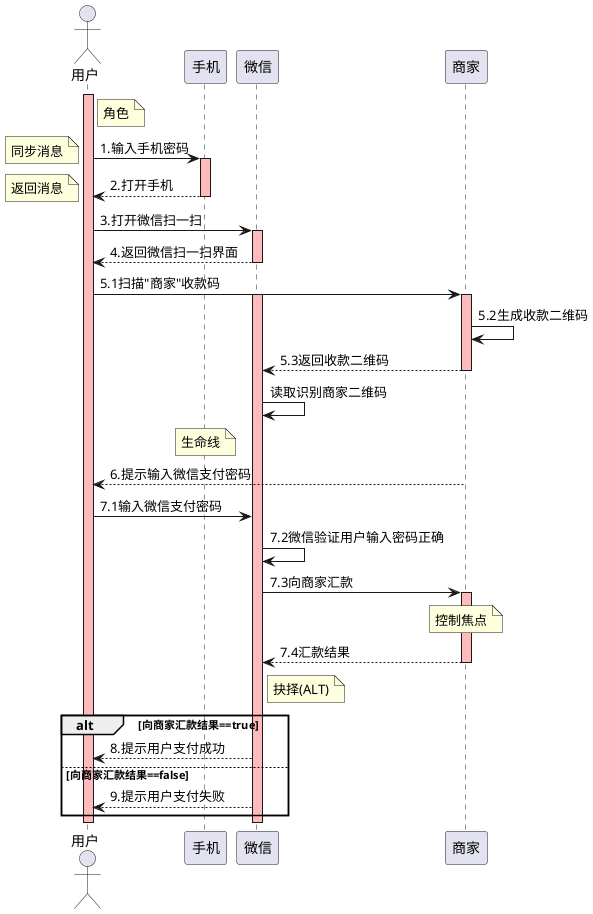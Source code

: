 @startuml
actor 用户
note left : 角色
activate 用户 #FFBBBB
note right 用户:角色
用户 ->手机:1.输入手机密码
note left
同步消息
end note
activate 手机 #FFBBBB
手机 -->用户:2.打开手机
note left
返回消息
end note
deactivate 手机
用户->微信:3.打开微信扫一扫
activate 微信 #FFBBBB
微信-->用户:4.返回微信扫一扫界面
deactivate 微信
用户->商家:5.1扫描"商家"收款码
activate 商家 #FFBBBB
activate 微信 #FFBBBB
商家->商家:5.2生成收款二维码
商家-->微信:5.3返回收款二维码
deactivate 商家
微信->微信:读取识别商家二维码
note over 手机:生命线
商家-->用户:6.提示输入微信支付密码
用户->微信:7.1输入微信支付密码
微信->微信:7.2微信验证用户输入密码正确
微信->商家:7.3向商家汇款
activate 商家 #FFBBBB
note over 商家: 控制焦点
商家-->微信:7.4汇款结果
deactivate 商家
note right 微信:抉择(ALT)
alt 向商家汇款结果==true
    微信-->用户:8.提示用户支付成功
else 向商家汇款结果==false
    微信-->用户:9.提示用户支付失败
end
deactivate 用户
deactivate 微信
@enduml